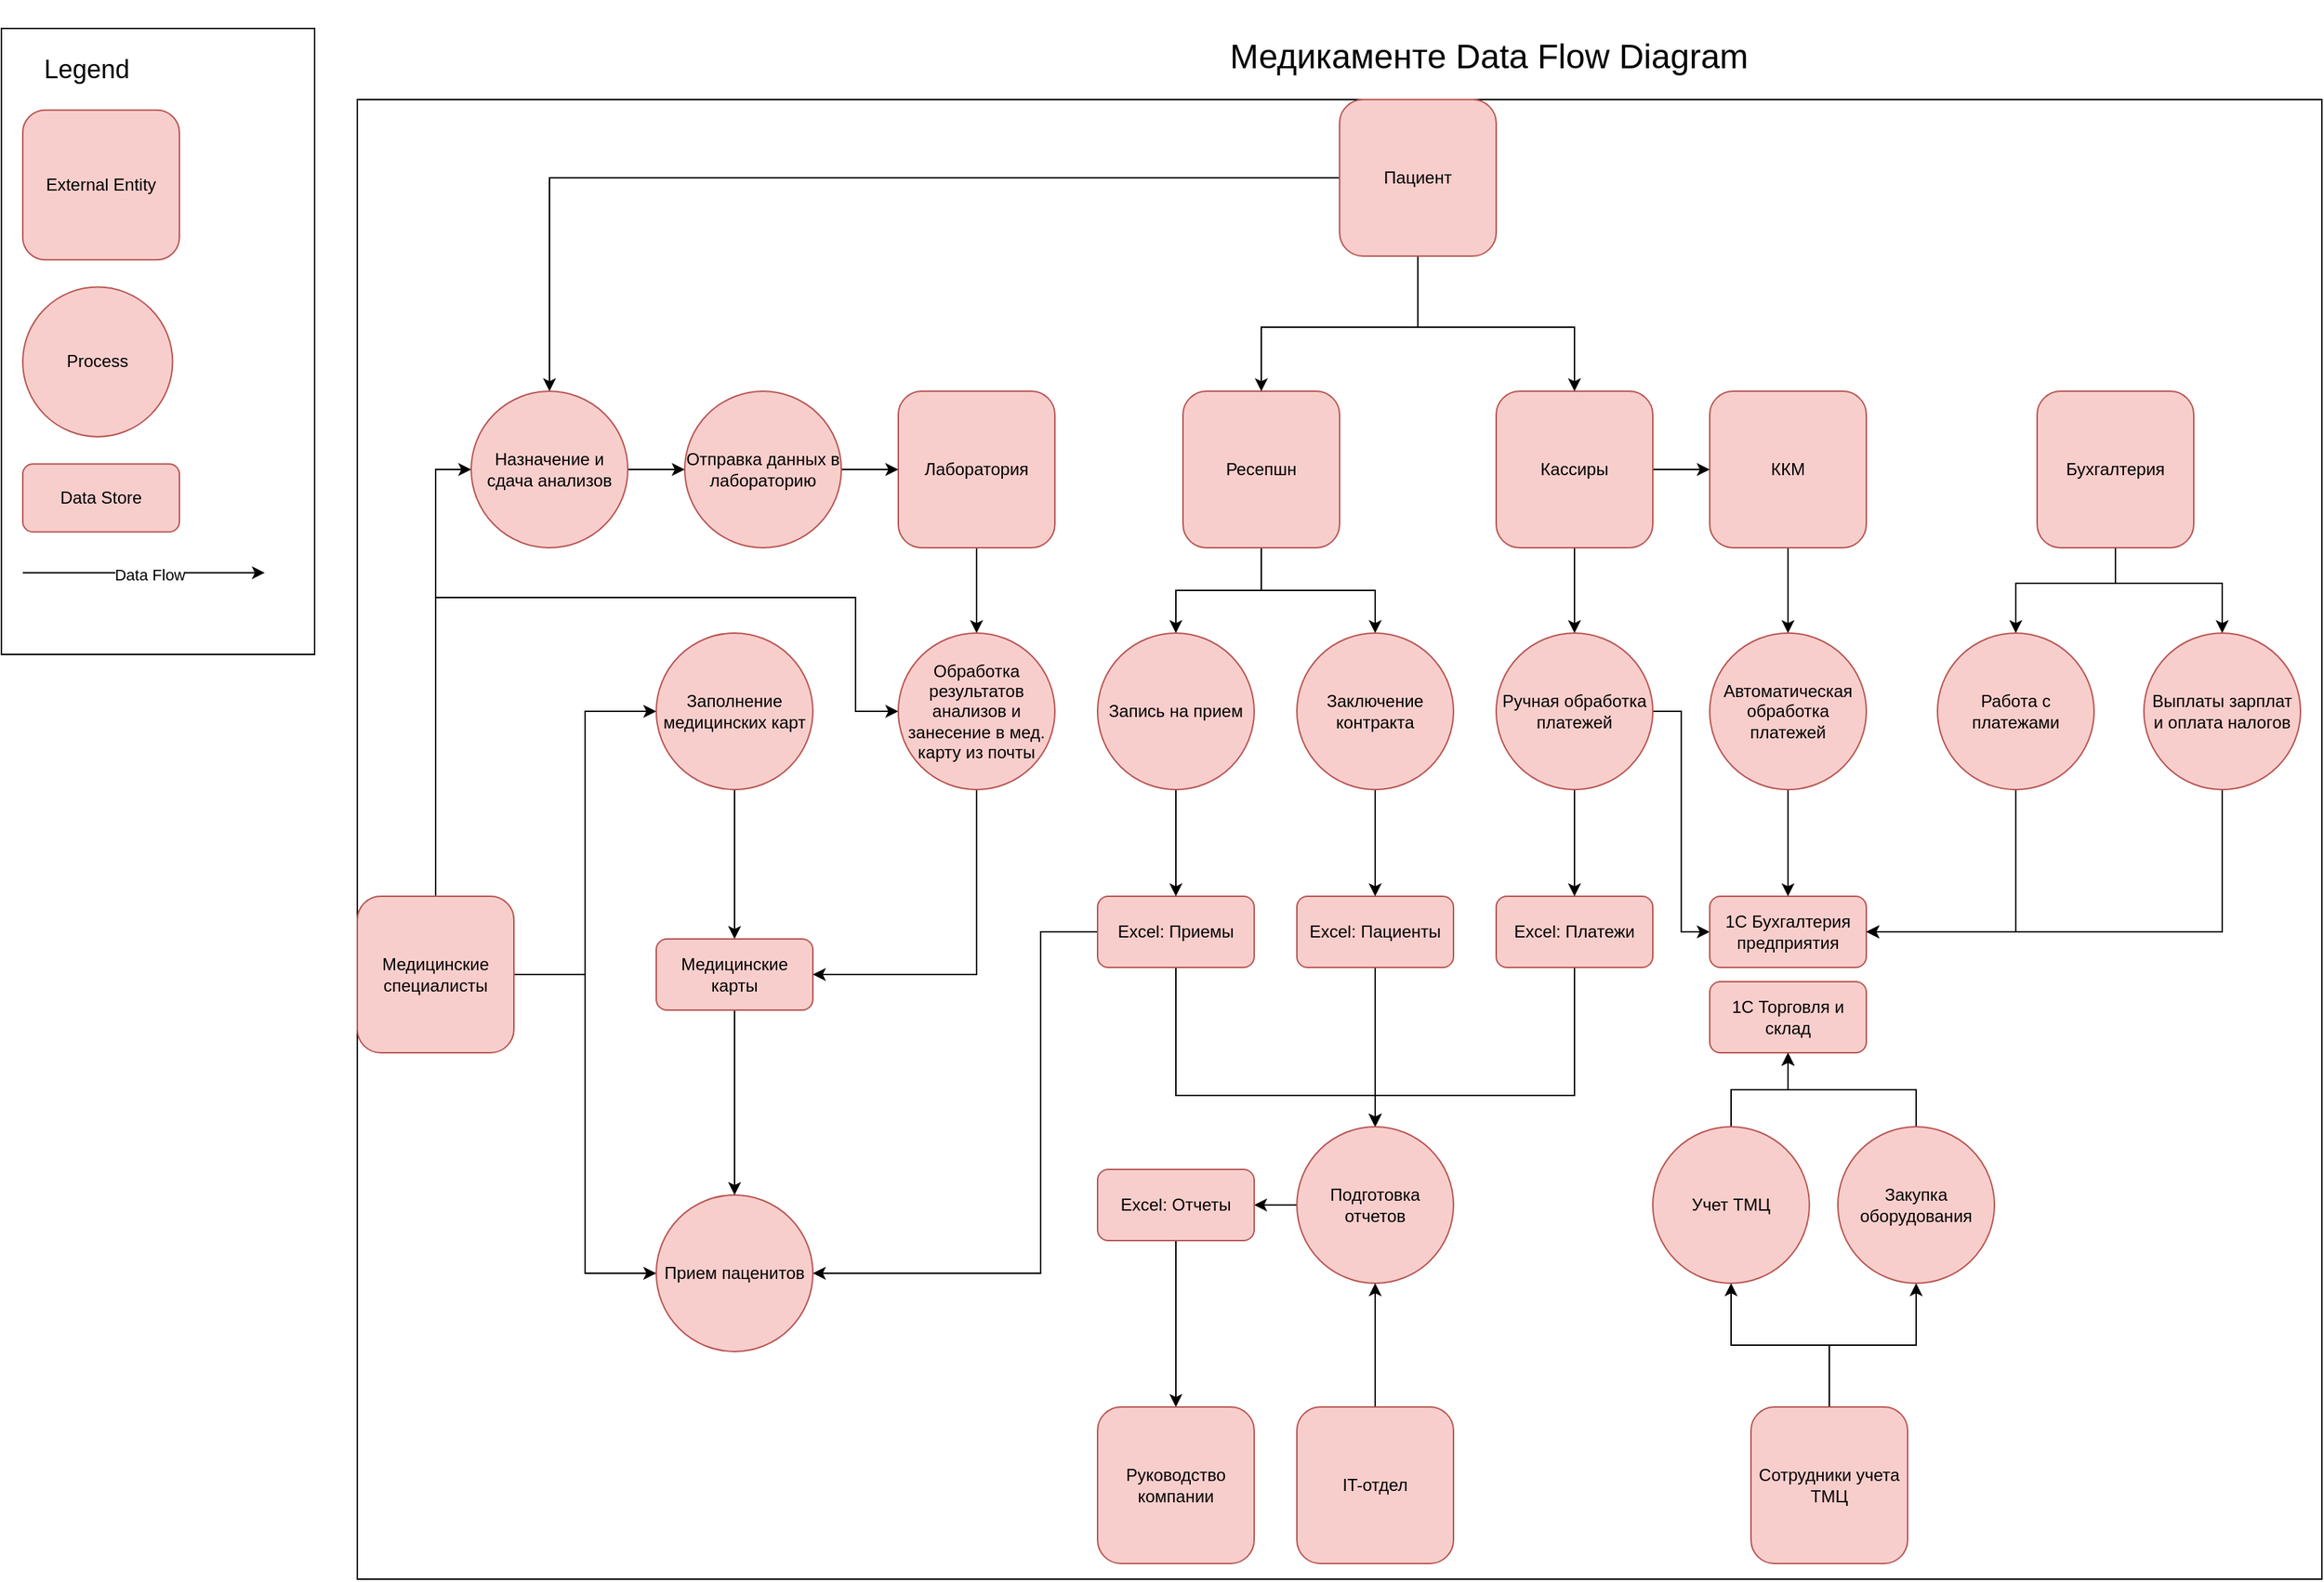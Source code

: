 <mxfile version="26.2.2">
  <diagram name="Reference" id="c7558073-3199-34d8-9f00-42111426c3f3">
    <mxGraphModel dx="2380" dy="1520" grid="1" gridSize="10" guides="1" tooltips="1" connect="1" arrows="1" fold="1" page="1" pageScale="1" pageWidth="826" pageHeight="1169" background="none" math="0" shadow="0">
      <root>
        <mxCell id="0" />
        <mxCell id="1" parent="0" />
        <mxCell id="z5vgwkN8koSWmknSuBFS-107" value="&lt;font style=&quot;font-size: 24px;&quot;&gt;Медикаменте Data Flow Diagram&lt;/font&gt;" style="text;html=1;align=center;verticalAlign=middle;whiteSpace=wrap;rounded=0;fillColor=default;movable=1;resizable=1;rotatable=1;deletable=1;editable=1;locked=0;connectable=1;container=0;" vertex="1" parent="1">
          <mxGeometry x="730" y="20" width="650" height="60" as="geometry" />
        </mxCell>
        <mxCell id="z5vgwkN8koSWmknSuBFS-237" value="" style="group;movable=0;resizable=0;rotatable=0;deletable=0;editable=0;locked=1;connectable=0;" vertex="1" connectable="0" parent="1">
          <mxGeometry x="10" y="30" width="220" height="440" as="geometry" />
        </mxCell>
        <mxCell id="z5vgwkN8koSWmknSuBFS-236" value="" style="rounded=0;whiteSpace=wrap;html=1;" vertex="1" parent="z5vgwkN8koSWmknSuBFS-237">
          <mxGeometry width="220" height="440.0" as="geometry" />
        </mxCell>
        <mxCell id="z5vgwkN8koSWmknSuBFS-193" value="" style="group;movable=1;resizable=1;rotatable=1;deletable=1;editable=1;locked=0;connectable=1;" vertex="1" connectable="0" parent="z5vgwkN8koSWmknSuBFS-237">
          <mxGeometry x="10" y="-19.13" width="175" height="401.739" as="geometry" />
        </mxCell>
        <mxCell id="z5vgwkN8koSWmknSuBFS-98" value="Process" style="shape=ellipse;html=1;dashed=0;whiteSpace=wrap;aspect=fixed;perimeter=ellipsePerimeter;fillColor=#f8cecc;strokeColor=#b85450;movable=1;resizable=1;rotatable=1;deletable=1;editable=1;locked=0;connectable=1;" vertex="1" parent="z5vgwkN8koSWmknSuBFS-193">
          <mxGeometry x="5" y="200.87" width="105.217" height="105.217" as="geometry" />
        </mxCell>
        <mxCell id="z5vgwkN8koSWmknSuBFS-100" value="Data Store" style="html=1;dashed=0;whiteSpace=wrap;rounded=1;fillColor=#f8cecc;strokeColor=#b85450;movable=1;resizable=1;rotatable=1;deletable=1;editable=1;locked=0;connectable=1;" vertex="1" parent="z5vgwkN8koSWmknSuBFS-193">
          <mxGeometry x="5" y="325.217" width="110" height="47.826" as="geometry" />
        </mxCell>
        <mxCell id="z5vgwkN8koSWmknSuBFS-101" value="External Entity" style="html=1;dashed=0;whiteSpace=wrap;rounded=1;fillColor=#f8cecc;strokeColor=#b85450;movable=1;resizable=1;rotatable=1;deletable=1;editable=1;locked=0;connectable=1;" vertex="1" parent="z5vgwkN8koSWmknSuBFS-193">
          <mxGeometry x="5" y="76.522" width="110" height="105.217" as="geometry" />
        </mxCell>
        <mxCell id="z5vgwkN8koSWmknSuBFS-102" value="" style="endArrow=classic;html=1;rounded=0;movable=1;resizable=1;rotatable=1;deletable=1;editable=1;locked=0;connectable=1;" edge="1" parent="z5vgwkN8koSWmknSuBFS-193">
          <mxGeometry width="50" height="50" relative="1" as="geometry">
            <mxPoint x="5" y="401.739" as="sourcePoint" />
            <mxPoint x="175" y="401.739" as="targetPoint" />
          </mxGeometry>
        </mxCell>
        <mxCell id="z5vgwkN8koSWmknSuBFS-103" value="Data Flow" style="edgeLabel;html=1;align=center;verticalAlign=middle;resizable=1;points=[];movable=1;rotatable=1;deletable=1;editable=1;locked=0;connectable=1;" vertex="1" connectable="0" parent="z5vgwkN8koSWmknSuBFS-102">
          <mxGeometry x="0.577" y="-1" relative="1" as="geometry">
            <mxPoint x="-45" as="offset" />
          </mxGeometry>
        </mxCell>
        <mxCell id="z5vgwkN8koSWmknSuBFS-106" value="&lt;font style=&quot;font-size: 18px;&quot;&gt;Legend&lt;/font&gt;" style="text;html=1;align=center;verticalAlign=middle;whiteSpace=wrap;rounded=0;fillColor=none;movable=1;resizable=1;rotatable=1;deletable=1;editable=1;locked=0;connectable=1;" vertex="1" parent="z5vgwkN8koSWmknSuBFS-237">
          <mxGeometry width="120" height="57.391" as="geometry" />
        </mxCell>
        <mxCell id="z5vgwkN8koSWmknSuBFS-248" value="" style="group" vertex="1" connectable="0" parent="1">
          <mxGeometry x="260" y="80" width="1380" height="1040" as="geometry" />
        </mxCell>
        <mxCell id="z5vgwkN8koSWmknSuBFS-247" value="" style="rounded=0;whiteSpace=wrap;html=1;" vertex="1" parent="z5vgwkN8koSWmknSuBFS-248">
          <mxGeometry width="1380" height="1040" as="geometry" />
        </mxCell>
        <mxCell id="z5vgwkN8koSWmknSuBFS-198" style="edgeStyle=orthogonalEdgeStyle;rounded=0;orthogonalLoop=1;jettySize=auto;html=1;entryX=0.5;entryY=0;entryDx=0;entryDy=0;" edge="1" parent="z5vgwkN8koSWmknSuBFS-248" source="z5vgwkN8koSWmknSuBFS-108" target="z5vgwkN8koSWmknSuBFS-163">
          <mxGeometry relative="1" as="geometry" />
        </mxCell>
        <mxCell id="z5vgwkN8koSWmknSuBFS-108" value="Excel:&amp;nbsp;Пациенты" style="html=1;dashed=0;whiteSpace=wrap;rounded=1;fillColor=#f8cecc;strokeColor=#b85450;movable=1;resizable=1;rotatable=1;deletable=1;editable=1;locked=0;connectable=1;container=0;" vertex="1" parent="z5vgwkN8koSWmknSuBFS-248">
          <mxGeometry x="660" y="560" width="110" height="50" as="geometry" />
        </mxCell>
        <mxCell id="z5vgwkN8koSWmknSuBFS-199" style="edgeStyle=orthogonalEdgeStyle;rounded=0;orthogonalLoop=1;jettySize=auto;html=1;entryX=0.5;entryY=0;entryDx=0;entryDy=0;" edge="1" parent="z5vgwkN8koSWmknSuBFS-248" source="z5vgwkN8koSWmknSuBFS-109" target="z5vgwkN8koSWmknSuBFS-163">
          <mxGeometry relative="1" as="geometry">
            <Array as="points">
              <mxPoint x="855" y="700" />
              <mxPoint x="715" y="700" />
            </Array>
          </mxGeometry>
        </mxCell>
        <mxCell id="z5vgwkN8koSWmknSuBFS-109" value="Excel: Платежи" style="html=1;dashed=0;whiteSpace=wrap;rounded=1;fillColor=#f8cecc;strokeColor=#b85450;movable=1;resizable=1;rotatable=1;deletable=1;editable=1;locked=0;connectable=1;container=0;" vertex="1" parent="z5vgwkN8koSWmknSuBFS-248">
          <mxGeometry x="800" y="560" width="110" height="50" as="geometry" />
        </mxCell>
        <mxCell id="z5vgwkN8koSWmknSuBFS-177" style="edgeStyle=orthogonalEdgeStyle;rounded=0;orthogonalLoop=1;jettySize=auto;html=1;entryX=0.5;entryY=0;entryDx=0;entryDy=0;movable=1;resizable=1;rotatable=1;deletable=1;editable=1;locked=0;connectable=1;exitX=0.5;exitY=1;exitDx=0;exitDy=0;" edge="1" parent="z5vgwkN8koSWmknSuBFS-248" source="z5vgwkN8koSWmknSuBFS-111" target="z5vgwkN8koSWmknSuBFS-176">
          <mxGeometry relative="1" as="geometry">
            <Array as="points">
              <mxPoint x="1005" y="330" />
              <mxPoint x="1005" y="330" />
            </Array>
          </mxGeometry>
        </mxCell>
        <mxCell id="z5vgwkN8koSWmknSuBFS-111" value="ККМ" style="html=1;dashed=0;whiteSpace=wrap;rounded=1;fillColor=#f8cecc;strokeColor=#b85450;movable=1;resizable=1;rotatable=1;deletable=1;editable=1;locked=0;connectable=1;container=0;" vertex="1" parent="z5vgwkN8koSWmknSuBFS-248">
          <mxGeometry x="950" y="205" width="110" height="110" as="geometry" />
        </mxCell>
        <mxCell id="z5vgwkN8koSWmknSuBFS-136" style="edgeStyle=orthogonalEdgeStyle;rounded=0;orthogonalLoop=1;jettySize=auto;html=1;movable=1;resizable=1;rotatable=1;deletable=1;editable=1;locked=0;connectable=1;" edge="1" parent="z5vgwkN8koSWmknSuBFS-248" source="z5vgwkN8koSWmknSuBFS-116" target="z5vgwkN8koSWmknSuBFS-133">
          <mxGeometry relative="1" as="geometry" />
        </mxCell>
        <mxCell id="z5vgwkN8koSWmknSuBFS-138" style="edgeStyle=orthogonalEdgeStyle;rounded=0;orthogonalLoop=1;jettySize=auto;html=1;exitX=0.5;exitY=1;exitDx=0;exitDy=0;movable=1;resizable=1;rotatable=1;deletable=1;editable=1;locked=0;connectable=1;" edge="1" parent="z5vgwkN8koSWmknSuBFS-248" source="z5vgwkN8koSWmknSuBFS-116" target="z5vgwkN8koSWmknSuBFS-137">
          <mxGeometry relative="1" as="geometry" />
        </mxCell>
        <mxCell id="z5vgwkN8koSWmknSuBFS-116" value="Ресепшн" style="html=1;dashed=0;whiteSpace=wrap;rounded=1;fillColor=#f8cecc;strokeColor=#b85450;movable=1;resizable=1;rotatable=1;deletable=1;editable=1;locked=0;connectable=1;container=0;" vertex="1" parent="z5vgwkN8koSWmknSuBFS-248">
          <mxGeometry x="580" y="205" width="110" height="110" as="geometry" />
        </mxCell>
        <mxCell id="z5vgwkN8koSWmknSuBFS-135" style="edgeStyle=orthogonalEdgeStyle;rounded=0;orthogonalLoop=1;jettySize=auto;html=1;entryX=0.5;entryY=0;entryDx=0;entryDy=0;movable=1;resizable=1;rotatable=1;deletable=1;editable=1;locked=0;connectable=1;" edge="1" parent="z5vgwkN8koSWmknSuBFS-248" source="z5vgwkN8koSWmknSuBFS-117" target="z5vgwkN8koSWmknSuBFS-123">
          <mxGeometry relative="1" as="geometry" />
        </mxCell>
        <mxCell id="z5vgwkN8koSWmknSuBFS-200" style="edgeStyle=orthogonalEdgeStyle;rounded=0;orthogonalLoop=1;jettySize=auto;html=1;exitX=1;exitY=0.5;exitDx=0;exitDy=0;entryX=0;entryY=0.5;entryDx=0;entryDy=0;" edge="1" parent="z5vgwkN8koSWmknSuBFS-248" source="z5vgwkN8koSWmknSuBFS-117" target="z5vgwkN8koSWmknSuBFS-111">
          <mxGeometry relative="1" as="geometry" />
        </mxCell>
        <mxCell id="z5vgwkN8koSWmknSuBFS-117" value="Кассиры" style="html=1;dashed=0;whiteSpace=wrap;rounded=1;fillColor=#f8cecc;strokeColor=#b85450;movable=1;resizable=1;rotatable=1;deletable=1;editable=1;locked=0;connectable=1;container=0;" vertex="1" parent="z5vgwkN8koSWmknSuBFS-248">
          <mxGeometry x="800" y="205" width="110" height="110" as="geometry" />
        </mxCell>
        <mxCell id="z5vgwkN8koSWmknSuBFS-143" style="edgeStyle=orthogonalEdgeStyle;rounded=0;orthogonalLoop=1;jettySize=auto;html=1;movable=1;resizable=1;rotatable=1;deletable=1;editable=1;locked=0;connectable=1;" edge="1" parent="z5vgwkN8koSWmknSuBFS-248" source="z5vgwkN8koSWmknSuBFS-123" target="z5vgwkN8koSWmknSuBFS-109">
          <mxGeometry relative="1" as="geometry" />
        </mxCell>
        <mxCell id="z5vgwkN8koSWmknSuBFS-202" style="edgeStyle=orthogonalEdgeStyle;rounded=0;orthogonalLoop=1;jettySize=auto;html=1;entryX=0;entryY=0.5;entryDx=0;entryDy=0;" edge="1" parent="z5vgwkN8koSWmknSuBFS-248" source="z5vgwkN8koSWmknSuBFS-123" target="z5vgwkN8koSWmknSuBFS-128">
          <mxGeometry relative="1" as="geometry" />
        </mxCell>
        <mxCell id="z5vgwkN8koSWmknSuBFS-123" value="Ручная обработка платежей" style="shape=ellipse;html=1;dashed=0;whiteSpace=wrap;aspect=fixed;perimeter=ellipsePerimeter;fillColor=#f8cecc;strokeColor=#b85450;movable=1;resizable=1;rotatable=1;deletable=1;editable=1;locked=0;connectable=1;container=0;" vertex="1" parent="z5vgwkN8koSWmknSuBFS-248">
          <mxGeometry x="800" y="375" width="110" height="110" as="geometry" />
        </mxCell>
        <mxCell id="z5vgwkN8koSWmknSuBFS-128" value="1С Бухгалтерия предприятия" style="html=1;dashed=0;whiteSpace=wrap;rounded=1;fillColor=#f8cecc;strokeColor=#b85450;movable=1;resizable=1;rotatable=1;deletable=1;editable=1;locked=0;connectable=1;container=0;" vertex="1" parent="z5vgwkN8koSWmknSuBFS-248">
          <mxGeometry x="950" y="560" width="110" height="50" as="geometry" />
        </mxCell>
        <mxCell id="z5vgwkN8koSWmknSuBFS-141" style="edgeStyle=orthogonalEdgeStyle;rounded=0;orthogonalLoop=1;jettySize=auto;html=1;entryX=0.5;entryY=0;entryDx=0;entryDy=0;exitX=0.5;exitY=1;exitDx=0;exitDy=0;movable=1;resizable=1;rotatable=1;deletable=1;editable=1;locked=0;connectable=1;" edge="1" parent="z5vgwkN8koSWmknSuBFS-248" source="z5vgwkN8koSWmknSuBFS-129" target="z5vgwkN8koSWmknSuBFS-116">
          <mxGeometry relative="1" as="geometry">
            <Array as="points">
              <mxPoint x="745" y="160" />
              <mxPoint x="635" y="160" />
            </Array>
          </mxGeometry>
        </mxCell>
        <mxCell id="z5vgwkN8koSWmknSuBFS-216" style="edgeStyle=orthogonalEdgeStyle;rounded=0;orthogonalLoop=1;jettySize=auto;html=1;" edge="1" parent="z5vgwkN8koSWmknSuBFS-248" source="z5vgwkN8koSWmknSuBFS-129" target="z5vgwkN8koSWmknSuBFS-117">
          <mxGeometry relative="1" as="geometry">
            <Array as="points">
              <mxPoint x="745" y="160" />
              <mxPoint x="855" y="160" />
            </Array>
          </mxGeometry>
        </mxCell>
        <mxCell id="z5vgwkN8koSWmknSuBFS-225" style="edgeStyle=orthogonalEdgeStyle;rounded=0;orthogonalLoop=1;jettySize=auto;html=1;entryX=0.5;entryY=0;entryDx=0;entryDy=0;" edge="1" parent="z5vgwkN8koSWmknSuBFS-248" source="z5vgwkN8koSWmknSuBFS-129" target="z5vgwkN8koSWmknSuBFS-224">
          <mxGeometry relative="1" as="geometry" />
        </mxCell>
        <mxCell id="z5vgwkN8koSWmknSuBFS-129" value="Пациент" style="html=1;dashed=0;whiteSpace=wrap;rounded=1;fillColor=#f8cecc;strokeColor=#b85450;movable=1;resizable=1;rotatable=1;deletable=1;editable=1;locked=0;connectable=1;container=0;" vertex="1" parent="z5vgwkN8koSWmknSuBFS-248">
          <mxGeometry x="690" width="110" height="110" as="geometry" />
        </mxCell>
        <mxCell id="z5vgwkN8koSWmknSuBFS-167" style="edgeStyle=orthogonalEdgeStyle;rounded=0;orthogonalLoop=1;jettySize=auto;html=1;movable=1;resizable=1;rotatable=1;deletable=1;editable=1;locked=0;connectable=1;entryX=0.5;entryY=0;entryDx=0;entryDy=0;" edge="1" parent="z5vgwkN8koSWmknSuBFS-248" source="z5vgwkN8koSWmknSuBFS-132" target="z5vgwkN8koSWmknSuBFS-163">
          <mxGeometry relative="1" as="geometry">
            <Array as="points">
              <mxPoint x="575" y="700" />
              <mxPoint x="715" y="700" />
            </Array>
          </mxGeometry>
        </mxCell>
        <mxCell id="z5vgwkN8koSWmknSuBFS-209" style="edgeStyle=orthogonalEdgeStyle;rounded=0;orthogonalLoop=1;jettySize=auto;html=1;entryX=1;entryY=0.5;entryDx=0;entryDy=0;" edge="1" parent="z5vgwkN8koSWmknSuBFS-248" source="z5vgwkN8koSWmknSuBFS-132" target="z5vgwkN8koSWmknSuBFS-206">
          <mxGeometry relative="1" as="geometry">
            <mxPoint x="410" y="780" as="targetPoint" />
            <Array as="points">
              <mxPoint x="480" y="585" />
              <mxPoint x="480" y="825" />
            </Array>
          </mxGeometry>
        </mxCell>
        <mxCell id="z5vgwkN8koSWmknSuBFS-132" value="Excel:&amp;nbsp;Приемы" style="html=1;dashed=0;whiteSpace=wrap;rounded=1;fillColor=#f8cecc;strokeColor=#b85450;movable=1;resizable=1;rotatable=1;deletable=1;editable=1;locked=0;connectable=1;container=0;" vertex="1" parent="z5vgwkN8koSWmknSuBFS-248">
          <mxGeometry x="520" y="560" width="110" height="50" as="geometry" />
        </mxCell>
        <mxCell id="z5vgwkN8koSWmknSuBFS-139" style="edgeStyle=orthogonalEdgeStyle;rounded=0;orthogonalLoop=1;jettySize=auto;html=1;entryX=0.5;entryY=0;entryDx=0;entryDy=0;movable=1;resizable=1;rotatable=1;deletable=1;editable=1;locked=0;connectable=1;" edge="1" parent="z5vgwkN8koSWmknSuBFS-248" source="z5vgwkN8koSWmknSuBFS-133" target="z5vgwkN8koSWmknSuBFS-132">
          <mxGeometry relative="1" as="geometry" />
        </mxCell>
        <mxCell id="z5vgwkN8koSWmknSuBFS-133" value="Запись на прием" style="shape=ellipse;html=1;dashed=0;whiteSpace=wrap;aspect=fixed;perimeter=ellipsePerimeter;fillColor=#f8cecc;strokeColor=#b85450;movable=1;resizable=1;rotatable=1;deletable=1;editable=1;locked=0;connectable=1;container=0;" vertex="1" parent="z5vgwkN8koSWmknSuBFS-248">
          <mxGeometry x="520" y="375" width="110" height="110" as="geometry" />
        </mxCell>
        <mxCell id="z5vgwkN8koSWmknSuBFS-140" style="edgeStyle=orthogonalEdgeStyle;rounded=0;orthogonalLoop=1;jettySize=auto;html=1;entryX=0.5;entryY=0;entryDx=0;entryDy=0;movable=1;resizable=1;rotatable=1;deletable=1;editable=1;locked=0;connectable=1;" edge="1" parent="z5vgwkN8koSWmknSuBFS-248" source="z5vgwkN8koSWmknSuBFS-137" target="z5vgwkN8koSWmknSuBFS-108">
          <mxGeometry relative="1" as="geometry" />
        </mxCell>
        <mxCell id="z5vgwkN8koSWmknSuBFS-137" value="Заключение контракта" style="shape=ellipse;html=1;dashed=0;whiteSpace=wrap;aspect=fixed;perimeter=ellipsePerimeter;fillColor=#f8cecc;strokeColor=#b85450;movable=1;resizable=1;rotatable=1;deletable=1;editable=1;locked=0;connectable=1;container=0;" vertex="1" parent="z5vgwkN8koSWmknSuBFS-248">
          <mxGeometry x="660" y="375" width="110" height="110" as="geometry" />
        </mxCell>
        <mxCell id="z5vgwkN8koSWmknSuBFS-150" style="edgeStyle=orthogonalEdgeStyle;rounded=0;orthogonalLoop=1;jettySize=auto;html=1;entryX=0.5;entryY=0;entryDx=0;entryDy=0;exitX=0.5;exitY=1;exitDx=0;exitDy=0;movable=1;resizable=1;rotatable=1;deletable=1;editable=1;locked=0;connectable=1;" edge="1" parent="z5vgwkN8koSWmknSuBFS-248" source="z5vgwkN8koSWmknSuBFS-146" target="z5vgwkN8koSWmknSuBFS-149">
          <mxGeometry relative="1" as="geometry">
            <Array as="points">
              <mxPoint x="1235" y="340" />
              <mxPoint x="1310" y="340" />
            </Array>
          </mxGeometry>
        </mxCell>
        <mxCell id="z5vgwkN8koSWmknSuBFS-180" style="edgeStyle=orthogonalEdgeStyle;rounded=0;orthogonalLoop=1;jettySize=auto;html=1;movable=1;resizable=1;rotatable=1;deletable=1;editable=1;locked=0;connectable=1;exitX=0.5;exitY=1;exitDx=0;exitDy=0;" edge="1" parent="z5vgwkN8koSWmknSuBFS-248" source="z5vgwkN8koSWmknSuBFS-146" target="z5vgwkN8koSWmknSuBFS-179">
          <mxGeometry relative="1" as="geometry">
            <Array as="points">
              <mxPoint x="1235" y="340" />
              <mxPoint x="1165" y="340" />
            </Array>
          </mxGeometry>
        </mxCell>
        <mxCell id="z5vgwkN8koSWmknSuBFS-146" value="Бухгалтерия" style="html=1;dashed=0;whiteSpace=wrap;rounded=1;fillColor=#f8cecc;strokeColor=#b85450;movable=1;resizable=1;rotatable=1;deletable=1;editable=1;locked=0;connectable=1;container=0;" vertex="1" parent="z5vgwkN8koSWmknSuBFS-248">
          <mxGeometry x="1180" y="205" width="110" height="110" as="geometry" />
        </mxCell>
        <mxCell id="z5vgwkN8koSWmknSuBFS-201" style="edgeStyle=orthogonalEdgeStyle;rounded=0;orthogonalLoop=1;jettySize=auto;html=1;entryX=1;entryY=0.5;entryDx=0;entryDy=0;" edge="1" parent="z5vgwkN8koSWmknSuBFS-248" source="z5vgwkN8koSWmknSuBFS-149" target="z5vgwkN8koSWmknSuBFS-128">
          <mxGeometry relative="1" as="geometry">
            <Array as="points">
              <mxPoint x="1310" y="585" />
            </Array>
          </mxGeometry>
        </mxCell>
        <mxCell id="z5vgwkN8koSWmknSuBFS-149" value="Выплаты зарплат и оплата налогов" style="shape=ellipse;html=1;dashed=0;whiteSpace=wrap;aspect=fixed;perimeter=ellipsePerimeter;fillColor=#f8cecc;strokeColor=#b85450;movable=1;resizable=1;rotatable=1;deletable=1;editable=1;locked=0;connectable=1;container=0;" vertex="1" parent="z5vgwkN8koSWmknSuBFS-248">
          <mxGeometry x="1255" y="375" width="110" height="110" as="geometry" />
        </mxCell>
        <mxCell id="z5vgwkN8koSWmknSuBFS-152" value="1С Торговля и склад" style="html=1;dashed=0;whiteSpace=wrap;rounded=1;fillColor=#f8cecc;strokeColor=#b85450;movable=1;resizable=1;rotatable=1;deletable=1;editable=1;locked=0;connectable=1;container=0;" vertex="1" parent="z5vgwkN8koSWmknSuBFS-248">
          <mxGeometry x="950" y="620" width="110" height="50" as="geometry" />
        </mxCell>
        <mxCell id="z5vgwkN8koSWmknSuBFS-155" style="edgeStyle=orthogonalEdgeStyle;rounded=0;orthogonalLoop=1;jettySize=auto;html=1;entryX=0.5;entryY=1;entryDx=0;entryDy=0;movable=1;resizable=1;rotatable=1;deletable=1;editable=1;locked=0;connectable=1;" edge="1" parent="z5vgwkN8koSWmknSuBFS-248" source="z5vgwkN8koSWmknSuBFS-153" target="z5vgwkN8koSWmknSuBFS-154">
          <mxGeometry relative="1" as="geometry" />
        </mxCell>
        <mxCell id="z5vgwkN8koSWmknSuBFS-158" style="edgeStyle=orthogonalEdgeStyle;rounded=0;orthogonalLoop=1;jettySize=auto;html=1;exitX=0.5;exitY=0;exitDx=0;exitDy=0;entryX=0.5;entryY=1;entryDx=0;entryDy=0;movable=1;resizable=1;rotatable=1;deletable=1;editable=1;locked=0;connectable=1;" edge="1" parent="z5vgwkN8koSWmknSuBFS-248" source="z5vgwkN8koSWmknSuBFS-153" target="z5vgwkN8koSWmknSuBFS-157">
          <mxGeometry relative="1" as="geometry" />
        </mxCell>
        <mxCell id="z5vgwkN8koSWmknSuBFS-153" value="Сотрудники учета ТМЦ" style="html=1;dashed=0;whiteSpace=wrap;rounded=1;fillColor=#f8cecc;strokeColor=#b85450;movable=1;resizable=1;rotatable=1;deletable=1;editable=1;locked=0;connectable=1;container=0;" vertex="1" parent="z5vgwkN8koSWmknSuBFS-248">
          <mxGeometry x="979" y="919" width="110" height="110" as="geometry" />
        </mxCell>
        <mxCell id="z5vgwkN8koSWmknSuBFS-160" style="edgeStyle=orthogonalEdgeStyle;rounded=0;orthogonalLoop=1;jettySize=auto;html=1;exitX=0.5;exitY=0;exitDx=0;exitDy=0;entryX=0.5;entryY=1;entryDx=0;entryDy=0;movable=1;resizable=1;rotatable=1;deletable=1;editable=1;locked=0;connectable=1;" edge="1" parent="z5vgwkN8koSWmknSuBFS-248" source="z5vgwkN8koSWmknSuBFS-154" target="z5vgwkN8koSWmknSuBFS-152">
          <mxGeometry relative="1" as="geometry" />
        </mxCell>
        <mxCell id="z5vgwkN8koSWmknSuBFS-154" value="Учет ТМЦ" style="shape=ellipse;html=1;dashed=0;whiteSpace=wrap;aspect=fixed;perimeter=ellipsePerimeter;fillColor=#f8cecc;strokeColor=#b85450;movable=1;resizable=1;rotatable=1;deletable=1;editable=1;locked=0;connectable=1;container=0;" vertex="1" parent="z5vgwkN8koSWmknSuBFS-248">
          <mxGeometry x="910" y="722" width="110" height="110" as="geometry" />
        </mxCell>
        <mxCell id="z5vgwkN8koSWmknSuBFS-161" style="edgeStyle=orthogonalEdgeStyle;rounded=0;orthogonalLoop=1;jettySize=auto;html=1;exitX=0.5;exitY=0;exitDx=0;exitDy=0;entryX=0.5;entryY=1;entryDx=0;entryDy=0;movable=1;resizable=1;rotatable=1;deletable=1;editable=1;locked=0;connectable=1;" edge="1" parent="z5vgwkN8koSWmknSuBFS-248" source="z5vgwkN8koSWmknSuBFS-157" target="z5vgwkN8koSWmknSuBFS-152">
          <mxGeometry relative="1" as="geometry">
            <mxPoint x="1095" y="772" as="targetPoint" />
          </mxGeometry>
        </mxCell>
        <mxCell id="z5vgwkN8koSWmknSuBFS-157" value="Закупка оборудования" style="shape=ellipse;html=1;dashed=0;whiteSpace=wrap;aspect=fixed;perimeter=ellipsePerimeter;fillColor=#f8cecc;strokeColor=#b85450;movable=1;resizable=1;rotatable=1;deletable=1;editable=1;locked=0;connectable=1;container=0;" vertex="1" parent="z5vgwkN8koSWmknSuBFS-248">
          <mxGeometry x="1040" y="722" width="110" height="110" as="geometry" />
        </mxCell>
        <mxCell id="z5vgwkN8koSWmknSuBFS-212" style="edgeStyle=orthogonalEdgeStyle;rounded=0;orthogonalLoop=1;jettySize=auto;html=1;entryX=1;entryY=0.5;entryDx=0;entryDy=0;" edge="1" parent="z5vgwkN8koSWmknSuBFS-248" source="z5vgwkN8koSWmknSuBFS-163" target="z5vgwkN8koSWmknSuBFS-171">
          <mxGeometry relative="1" as="geometry" />
        </mxCell>
        <mxCell id="z5vgwkN8koSWmknSuBFS-163" value="Подготовка отчетов" style="shape=ellipse;html=1;dashed=0;whiteSpace=wrap;aspect=fixed;perimeter=ellipsePerimeter;fillColor=#f8cecc;strokeColor=#b85450;movable=1;resizable=1;rotatable=1;deletable=1;editable=1;locked=0;connectable=1;container=0;" vertex="1" parent="z5vgwkN8koSWmknSuBFS-248">
          <mxGeometry x="660" y="722" width="110" height="110" as="geometry" />
        </mxCell>
        <mxCell id="z5vgwkN8koSWmknSuBFS-165" style="edgeStyle=orthogonalEdgeStyle;rounded=0;orthogonalLoop=1;jettySize=auto;html=1;entryX=0.5;entryY=1;entryDx=0;entryDy=0;movable=1;resizable=1;rotatable=1;deletable=1;editable=1;locked=0;connectable=1;" edge="1" parent="z5vgwkN8koSWmknSuBFS-248" source="z5vgwkN8koSWmknSuBFS-164" target="z5vgwkN8koSWmknSuBFS-163">
          <mxGeometry relative="1" as="geometry" />
        </mxCell>
        <mxCell id="z5vgwkN8koSWmknSuBFS-164" value="IT-отдел" style="html=1;dashed=0;whiteSpace=wrap;rounded=1;fillColor=#f8cecc;strokeColor=#b85450;movable=1;resizable=1;rotatable=1;deletable=1;editable=1;locked=0;connectable=1;container=0;" vertex="1" parent="z5vgwkN8koSWmknSuBFS-248">
          <mxGeometry x="660" y="919" width="110" height="110" as="geometry" />
        </mxCell>
        <mxCell id="z5vgwkN8koSWmknSuBFS-214" style="edgeStyle=orthogonalEdgeStyle;rounded=0;orthogonalLoop=1;jettySize=auto;html=1;entryX=0.5;entryY=0;entryDx=0;entryDy=0;" edge="1" parent="z5vgwkN8koSWmknSuBFS-248" source="z5vgwkN8koSWmknSuBFS-171" target="z5vgwkN8koSWmknSuBFS-213">
          <mxGeometry relative="1" as="geometry" />
        </mxCell>
        <mxCell id="z5vgwkN8koSWmknSuBFS-171" value="Excel: Отчеты" style="html=1;dashed=0;whiteSpace=wrap;rounded=1;fillColor=#f8cecc;strokeColor=#b85450;movable=1;resizable=1;rotatable=1;deletable=1;editable=1;locked=0;connectable=1;container=0;" vertex="1" parent="z5vgwkN8koSWmknSuBFS-248">
          <mxGeometry x="520" y="752" width="110" height="50" as="geometry" />
        </mxCell>
        <mxCell id="z5vgwkN8koSWmknSuBFS-185" style="edgeStyle=orthogonalEdgeStyle;rounded=0;orthogonalLoop=1;jettySize=auto;html=1;entryX=0;entryY=0.5;entryDx=0;entryDy=0;exitX=1;exitY=0.5;exitDx=0;exitDy=0;movable=1;resizable=1;rotatable=1;deletable=1;editable=1;locked=0;connectable=1;" edge="1" parent="z5vgwkN8koSWmknSuBFS-248" source="z5vgwkN8koSWmknSuBFS-173" target="z5vgwkN8koSWmknSuBFS-205">
          <mxGeometry relative="1" as="geometry">
            <mxPoint x="260" y="430" as="targetPoint" />
          </mxGeometry>
        </mxCell>
        <mxCell id="z5vgwkN8koSWmknSuBFS-189" style="edgeStyle=orthogonalEdgeStyle;rounded=0;orthogonalLoop=1;jettySize=auto;html=1;movable=1;resizable=1;rotatable=1;deletable=1;editable=1;locked=0;connectable=1;entryX=0;entryY=0.5;entryDx=0;entryDy=0;" edge="1" parent="z5vgwkN8koSWmknSuBFS-248" source="z5vgwkN8koSWmknSuBFS-173" target="z5vgwkN8koSWmknSuBFS-206">
          <mxGeometry relative="1" as="geometry">
            <mxPoint x="260" y="595" as="targetPoint" />
          </mxGeometry>
        </mxCell>
        <mxCell id="z5vgwkN8koSWmknSuBFS-226" style="edgeStyle=orthogonalEdgeStyle;rounded=0;orthogonalLoop=1;jettySize=auto;html=1;entryX=0;entryY=0.5;entryDx=0;entryDy=0;exitX=0.5;exitY=0;exitDx=0;exitDy=0;" edge="1" parent="z5vgwkN8koSWmknSuBFS-248" source="z5vgwkN8koSWmknSuBFS-173" target="z5vgwkN8koSWmknSuBFS-224">
          <mxGeometry relative="1" as="geometry" />
        </mxCell>
        <mxCell id="z5vgwkN8koSWmknSuBFS-232" style="edgeStyle=orthogonalEdgeStyle;rounded=0;orthogonalLoop=1;jettySize=auto;html=1;entryX=0;entryY=0.5;entryDx=0;entryDy=0;" edge="1" parent="z5vgwkN8koSWmknSuBFS-248" source="z5vgwkN8koSWmknSuBFS-173" target="z5vgwkN8koSWmknSuBFS-218">
          <mxGeometry relative="1" as="geometry">
            <mxPoint x="200" y="615" as="targetPoint" />
            <Array as="points">
              <mxPoint x="55" y="350" />
              <mxPoint x="350" y="350" />
              <mxPoint x="350" y="430" />
            </Array>
          </mxGeometry>
        </mxCell>
        <mxCell id="z5vgwkN8koSWmknSuBFS-173" value="Медицинские специалисты" style="html=1;dashed=0;whiteSpace=wrap;rounded=1;fillColor=#f8cecc;strokeColor=#b85450;movable=1;resizable=1;rotatable=1;deletable=1;editable=1;locked=0;connectable=1;container=0;" vertex="1" parent="z5vgwkN8koSWmknSuBFS-248">
          <mxGeometry y="560" width="110" height="110" as="geometry" />
        </mxCell>
        <mxCell id="z5vgwkN8koSWmknSuBFS-178" style="edgeStyle=orthogonalEdgeStyle;rounded=0;orthogonalLoop=1;jettySize=auto;html=1;movable=1;resizable=1;rotatable=1;deletable=1;editable=1;locked=0;connectable=1;" edge="1" parent="z5vgwkN8koSWmknSuBFS-248" source="z5vgwkN8koSWmknSuBFS-176" target="z5vgwkN8koSWmknSuBFS-128">
          <mxGeometry relative="1" as="geometry" />
        </mxCell>
        <mxCell id="z5vgwkN8koSWmknSuBFS-176" value="Автоматическая обработка платежей" style="shape=ellipse;html=1;dashed=0;whiteSpace=wrap;aspect=fixed;perimeter=ellipsePerimeter;fillColor=#f8cecc;strokeColor=#b85450;movable=1;resizable=1;rotatable=1;deletable=1;editable=1;locked=0;connectable=1;container=0;" vertex="1" parent="z5vgwkN8koSWmknSuBFS-248">
          <mxGeometry x="950" y="375" width="110" height="110" as="geometry" />
        </mxCell>
        <mxCell id="z5vgwkN8koSWmknSuBFS-181" style="edgeStyle=orthogonalEdgeStyle;rounded=0;orthogonalLoop=1;jettySize=auto;html=1;entryX=1;entryY=0.5;entryDx=0;entryDy=0;exitX=0.5;exitY=1;exitDx=0;exitDy=0;movable=1;resizable=1;rotatable=1;deletable=1;editable=1;locked=0;connectable=1;" edge="1" parent="z5vgwkN8koSWmknSuBFS-248" source="z5vgwkN8koSWmknSuBFS-179" target="z5vgwkN8koSWmknSuBFS-128">
          <mxGeometry relative="1" as="geometry" />
        </mxCell>
        <mxCell id="z5vgwkN8koSWmknSuBFS-179" value="Работа с платежами" style="shape=ellipse;html=1;dashed=0;whiteSpace=wrap;aspect=fixed;perimeter=ellipsePerimeter;fillColor=#f8cecc;strokeColor=#b85450;movable=1;resizable=1;rotatable=1;deletable=1;editable=1;locked=0;connectable=1;container=0;" vertex="1" parent="z5vgwkN8koSWmknSuBFS-248">
          <mxGeometry x="1110" y="375" width="110" height="110" as="geometry" />
        </mxCell>
        <mxCell id="z5vgwkN8koSWmknSuBFS-208" style="edgeStyle=orthogonalEdgeStyle;rounded=0;orthogonalLoop=1;jettySize=auto;html=1;entryX=0.5;entryY=0;entryDx=0;entryDy=0;" edge="1" parent="z5vgwkN8koSWmknSuBFS-248" source="z5vgwkN8koSWmknSuBFS-205" target="z5vgwkN8koSWmknSuBFS-207">
          <mxGeometry relative="1" as="geometry" />
        </mxCell>
        <mxCell id="z5vgwkN8koSWmknSuBFS-205" value="Заполнение медицинских карт" style="shape=ellipse;html=1;dashed=0;whiteSpace=wrap;aspect=fixed;perimeter=ellipsePerimeter;fillColor=#f8cecc;strokeColor=#b85450;movable=1;resizable=1;rotatable=1;deletable=1;editable=1;locked=0;connectable=1;container=0;" vertex="1" parent="z5vgwkN8koSWmknSuBFS-248">
          <mxGeometry x="210" y="375" width="110" height="110" as="geometry" />
        </mxCell>
        <mxCell id="z5vgwkN8koSWmknSuBFS-206" value="Прием паценитов" style="shape=ellipse;html=1;dashed=0;whiteSpace=wrap;aspect=fixed;perimeter=ellipsePerimeter;fillColor=#f8cecc;strokeColor=#b85450;movable=1;resizable=1;rotatable=1;deletable=1;editable=1;locked=0;connectable=1;container=0;" vertex="1" parent="z5vgwkN8koSWmknSuBFS-248">
          <mxGeometry x="210" y="770" width="110" height="110" as="geometry" />
        </mxCell>
        <mxCell id="z5vgwkN8koSWmknSuBFS-210" style="edgeStyle=orthogonalEdgeStyle;rounded=0;orthogonalLoop=1;jettySize=auto;html=1;" edge="1" parent="z5vgwkN8koSWmknSuBFS-248" source="z5vgwkN8koSWmknSuBFS-207" target="z5vgwkN8koSWmknSuBFS-206">
          <mxGeometry relative="1" as="geometry" />
        </mxCell>
        <mxCell id="z5vgwkN8koSWmknSuBFS-207" value="Медицинские карты" style="html=1;dashed=0;whiteSpace=wrap;rounded=1;fillColor=#f8cecc;strokeColor=#b85450;movable=1;resizable=1;rotatable=1;deletable=1;editable=1;locked=0;connectable=1;container=0;" vertex="1" parent="z5vgwkN8koSWmknSuBFS-248">
          <mxGeometry x="210" y="590" width="110" height="50" as="geometry" />
        </mxCell>
        <mxCell id="z5vgwkN8koSWmknSuBFS-213" value="Руководство компании" style="html=1;dashed=0;whiteSpace=wrap;rounded=1;fillColor=#f8cecc;strokeColor=#b85450;movable=1;resizable=1;rotatable=1;deletable=1;editable=1;locked=0;connectable=1;container=0;" vertex="1" parent="z5vgwkN8koSWmknSuBFS-248">
          <mxGeometry x="520" y="919" width="110" height="110" as="geometry" />
        </mxCell>
        <mxCell id="z5vgwkN8koSWmknSuBFS-222" style="edgeStyle=orthogonalEdgeStyle;rounded=0;orthogonalLoop=1;jettySize=auto;html=1;" edge="1" parent="z5vgwkN8koSWmknSuBFS-248" source="z5vgwkN8koSWmknSuBFS-217" target="z5vgwkN8koSWmknSuBFS-218">
          <mxGeometry relative="1" as="geometry" />
        </mxCell>
        <mxCell id="z5vgwkN8koSWmknSuBFS-217" value="Лаборатория" style="html=1;dashed=0;whiteSpace=wrap;rounded=1;fillColor=#f8cecc;strokeColor=#b85450;movable=1;resizable=1;rotatable=1;deletable=1;editable=1;locked=0;connectable=1;container=0;" vertex="1" parent="z5vgwkN8koSWmknSuBFS-248">
          <mxGeometry x="380" y="205" width="110" height="110" as="geometry" />
        </mxCell>
        <mxCell id="z5vgwkN8koSWmknSuBFS-233" style="edgeStyle=orthogonalEdgeStyle;rounded=0;orthogonalLoop=1;jettySize=auto;html=1;entryX=1;entryY=0.5;entryDx=0;entryDy=0;exitX=0.5;exitY=1;exitDx=0;exitDy=0;" edge="1" parent="z5vgwkN8koSWmknSuBFS-248" source="z5vgwkN8koSWmknSuBFS-218" target="z5vgwkN8koSWmknSuBFS-207">
          <mxGeometry relative="1" as="geometry" />
        </mxCell>
        <mxCell id="z5vgwkN8koSWmknSuBFS-218" value="Обработка результатов анализов и занесение в мед. карту из почты" style="shape=ellipse;html=1;dashed=0;whiteSpace=wrap;aspect=fixed;perimeter=ellipsePerimeter;fillColor=#f8cecc;strokeColor=#b85450;movable=1;resizable=1;rotatable=1;deletable=1;editable=1;locked=0;connectable=1;container=0;" vertex="1" parent="z5vgwkN8koSWmknSuBFS-248">
          <mxGeometry x="380" y="375" width="110" height="110" as="geometry" />
        </mxCell>
        <mxCell id="z5vgwkN8koSWmknSuBFS-229" value="" style="edgeStyle=orthogonalEdgeStyle;rounded=0;orthogonalLoop=1;jettySize=auto;html=1;" edge="1" parent="z5vgwkN8koSWmknSuBFS-248" source="z5vgwkN8koSWmknSuBFS-224" target="z5vgwkN8koSWmknSuBFS-227">
          <mxGeometry relative="1" as="geometry" />
        </mxCell>
        <mxCell id="z5vgwkN8koSWmknSuBFS-224" value="Назначение и сдача анализов" style="shape=ellipse;html=1;dashed=0;whiteSpace=wrap;aspect=fixed;perimeter=ellipsePerimeter;fillColor=#f8cecc;strokeColor=#b85450;movable=1;resizable=1;rotatable=1;deletable=1;editable=1;locked=0;connectable=1;container=0;" vertex="1" parent="z5vgwkN8koSWmknSuBFS-248">
          <mxGeometry x="80" y="205" width="110" height="110" as="geometry" />
        </mxCell>
        <mxCell id="z5vgwkN8koSWmknSuBFS-230" value="" style="edgeStyle=orthogonalEdgeStyle;rounded=0;orthogonalLoop=1;jettySize=auto;html=1;" edge="1" parent="z5vgwkN8koSWmknSuBFS-248" source="z5vgwkN8koSWmknSuBFS-227" target="z5vgwkN8koSWmknSuBFS-217">
          <mxGeometry relative="1" as="geometry" />
        </mxCell>
        <mxCell id="z5vgwkN8koSWmknSuBFS-227" value="Отправка данных в лабораторию" style="shape=ellipse;html=1;dashed=0;whiteSpace=wrap;aspect=fixed;perimeter=ellipsePerimeter;fillColor=#f8cecc;strokeColor=#b85450;movable=1;resizable=1;rotatable=1;deletable=1;editable=1;locked=0;connectable=1;container=0;direction=south;" vertex="1" parent="z5vgwkN8koSWmknSuBFS-248">
          <mxGeometry x="230" y="205" width="110" height="110" as="geometry" />
        </mxCell>
      </root>
    </mxGraphModel>
  </diagram>
</mxfile>

